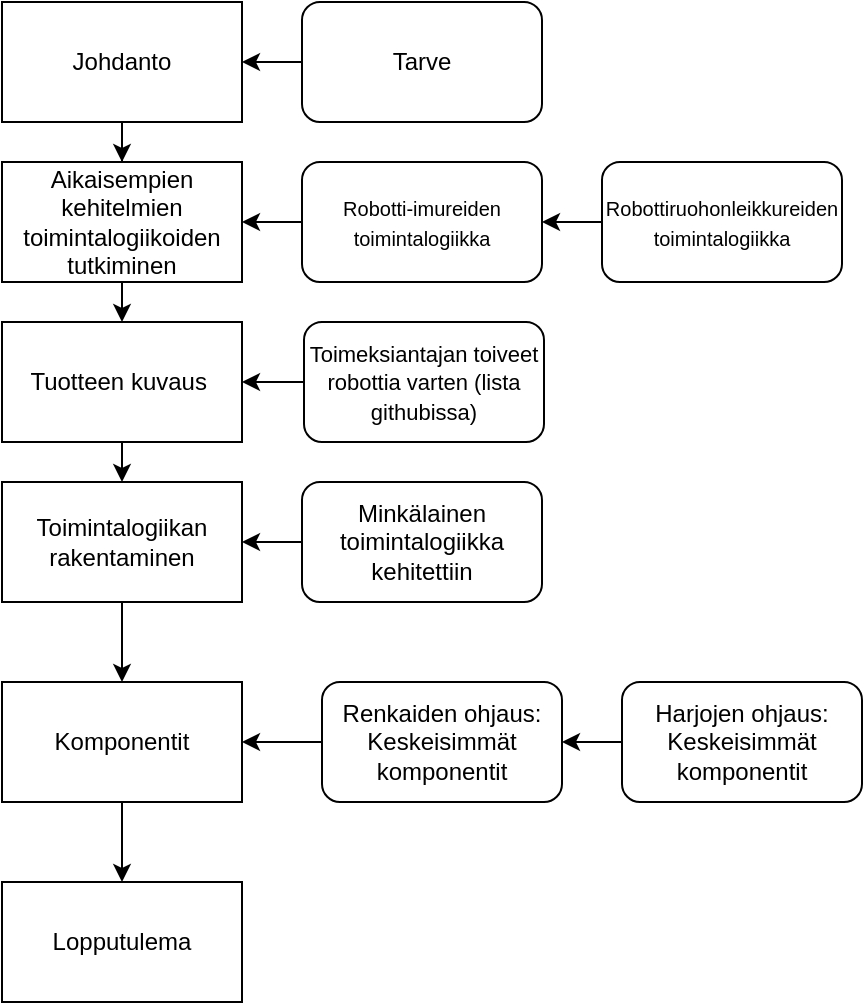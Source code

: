 <mxfile version="16.5.2" type="github">
  <diagram id="oQeZkwXzfm3SIni4WCjP" name="Page-1">
    <mxGraphModel dx="580" dy="443" grid="1" gridSize="10" guides="1" tooltips="1" connect="1" arrows="1" fold="1" page="1" pageScale="1" pageWidth="827" pageHeight="1169" math="0" shadow="0">
      <root>
        <mxCell id="0" />
        <mxCell id="1" parent="0" />
        <mxCell id="8YuRQceYXNouaps_eJ_H-20" style="edgeStyle=orthogonalEdgeStyle;rounded=0;orthogonalLoop=1;jettySize=auto;html=1;exitX=0.5;exitY=1;exitDx=0;exitDy=0;" parent="1" source="8YuRQceYXNouaps_eJ_H-1" target="8YuRQceYXNouaps_eJ_H-4" edge="1">
          <mxGeometry relative="1" as="geometry" />
        </mxCell>
        <mxCell id="8YuRQceYXNouaps_eJ_H-1" value="Johdanto" style="rounded=0;whiteSpace=wrap;html=1;" parent="1" vertex="1">
          <mxGeometry x="80" y="110" width="120" height="60" as="geometry" />
        </mxCell>
        <mxCell id="8YuRQceYXNouaps_eJ_H-10" style="edgeStyle=orthogonalEdgeStyle;rounded=0;orthogonalLoop=1;jettySize=auto;html=1;exitX=0.5;exitY=1;exitDx=0;exitDy=0;entryX=0.5;entryY=0;entryDx=0;entryDy=0;" parent="1" source="8YuRQceYXNouaps_eJ_H-2" target="8YuRQceYXNouaps_eJ_H-3" edge="1">
          <mxGeometry relative="1" as="geometry" />
        </mxCell>
        <mxCell id="8YuRQceYXNouaps_eJ_H-2" value="Toimintalogiikan rakentaminen" style="rounded=0;whiteSpace=wrap;html=1;" parent="1" vertex="1">
          <mxGeometry x="80" y="350" width="120" height="60" as="geometry" />
        </mxCell>
        <mxCell id="8YuRQceYXNouaps_eJ_H-23" style="edgeStyle=orthogonalEdgeStyle;rounded=0;orthogonalLoop=1;jettySize=auto;html=1;exitX=0.5;exitY=1;exitDx=0;exitDy=0;entryX=0.5;entryY=0;entryDx=0;entryDy=0;" parent="1" source="8YuRQceYXNouaps_eJ_H-3" target="8YuRQceYXNouaps_eJ_H-22" edge="1">
          <mxGeometry relative="1" as="geometry" />
        </mxCell>
        <mxCell id="8YuRQceYXNouaps_eJ_H-3" value="Komponentit" style="whiteSpace=wrap;html=1;" parent="1" vertex="1">
          <mxGeometry x="80" y="450" width="120" height="60" as="geometry" />
        </mxCell>
        <mxCell id="3fbxxqJMh8eJSi5g2v8n-7" style="edgeStyle=orthogonalEdgeStyle;rounded=0;orthogonalLoop=1;jettySize=auto;html=1;exitX=0.5;exitY=1;exitDx=0;exitDy=0;fontSize=12;entryX=0.5;entryY=0;entryDx=0;entryDy=0;" edge="1" parent="1" source="8YuRQceYXNouaps_eJ_H-4" target="3fbxxqJMh8eJSi5g2v8n-6">
          <mxGeometry relative="1" as="geometry">
            <mxPoint x="140" y="260" as="targetPoint" />
          </mxGeometry>
        </mxCell>
        <mxCell id="8YuRQceYXNouaps_eJ_H-4" value="Aikaisempien kehitelmien toimintalogiikoiden tutkiminen" style="whiteSpace=wrap;html=1;" parent="1" vertex="1">
          <mxGeometry x="80" y="190" width="120" height="60" as="geometry" />
        </mxCell>
        <mxCell id="3fbxxqJMh8eJSi5g2v8n-5" style="edgeStyle=orthogonalEdgeStyle;rounded=0;orthogonalLoop=1;jettySize=auto;html=1;exitX=0;exitY=0.5;exitDx=0;exitDy=0;entryX=1;entryY=0.5;entryDx=0;entryDy=0;fontSize=12;" edge="1" parent="1" source="8YuRQceYXNouaps_eJ_H-6" target="8YuRQceYXNouaps_eJ_H-1">
          <mxGeometry relative="1" as="geometry" />
        </mxCell>
        <mxCell id="8YuRQceYXNouaps_eJ_H-6" value="Tarve" style="rounded=1;whiteSpace=wrap;html=1;" parent="1" vertex="1">
          <mxGeometry x="230" y="110" width="120" height="60" as="geometry" />
        </mxCell>
        <mxCell id="8YuRQceYXNouaps_eJ_H-19" style="edgeStyle=orthogonalEdgeStyle;rounded=0;orthogonalLoop=1;jettySize=auto;html=1;exitX=0;exitY=0.5;exitDx=0;exitDy=0;entryX=1;entryY=0.5;entryDx=0;entryDy=0;" parent="1" source="8YuRQceYXNouaps_eJ_H-12" target="8YuRQceYXNouaps_eJ_H-4" edge="1">
          <mxGeometry relative="1" as="geometry" />
        </mxCell>
        <mxCell id="8YuRQceYXNouaps_eJ_H-12" value="&lt;font style=&quot;font-size: 10px&quot;&gt;Robotti-imureiden toimintalogiikka&lt;/font&gt;" style="rounded=1;whiteSpace=wrap;html=1;" parent="1" vertex="1">
          <mxGeometry x="230" y="190" width="120" height="60" as="geometry" />
        </mxCell>
        <mxCell id="8YuRQceYXNouaps_eJ_H-18" style="edgeStyle=orthogonalEdgeStyle;rounded=0;orthogonalLoop=1;jettySize=auto;html=1;exitX=0;exitY=0.5;exitDx=0;exitDy=0;entryX=1;entryY=0.5;entryDx=0;entryDy=0;" parent="1" source="8YuRQceYXNouaps_eJ_H-14" target="8YuRQceYXNouaps_eJ_H-2" edge="1">
          <mxGeometry relative="1" as="geometry" />
        </mxCell>
        <mxCell id="8YuRQceYXNouaps_eJ_H-14" value="Minkälainen toimintalogiikka kehitettiin" style="rounded=1;whiteSpace=wrap;html=1;" parent="1" vertex="1">
          <mxGeometry x="230" y="350" width="120" height="60" as="geometry" />
        </mxCell>
        <mxCell id="8YuRQceYXNouaps_eJ_H-17" style="edgeStyle=orthogonalEdgeStyle;rounded=0;orthogonalLoop=1;jettySize=auto;html=1;exitX=0;exitY=0.5;exitDx=0;exitDy=0;entryX=1;entryY=0.5;entryDx=0;entryDy=0;" parent="1" source="8YuRQceYXNouaps_eJ_H-16" target="8YuRQceYXNouaps_eJ_H-3" edge="1">
          <mxGeometry relative="1" as="geometry" />
        </mxCell>
        <mxCell id="8YuRQceYXNouaps_eJ_H-16" value="Renkaiden ohjaus: Keskeisimmät komponentit" style="rounded=1;whiteSpace=wrap;html=1;" parent="1" vertex="1">
          <mxGeometry x="240" y="450" width="120" height="60" as="geometry" />
        </mxCell>
        <mxCell id="8YuRQceYXNouaps_eJ_H-22" value="Lopputulema" style="rounded=0;whiteSpace=wrap;html=1;" parent="1" vertex="1">
          <mxGeometry x="80" y="550" width="120" height="60" as="geometry" />
        </mxCell>
        <mxCell id="3fbxxqJMh8eJSi5g2v8n-2" style="edgeStyle=orthogonalEdgeStyle;rounded=0;orthogonalLoop=1;jettySize=auto;html=1;exitX=0;exitY=0.5;exitDx=0;exitDy=0;entryX=1;entryY=0.5;entryDx=0;entryDy=0;" edge="1" parent="1" source="3fbxxqJMh8eJSi5g2v8n-1" target="8YuRQceYXNouaps_eJ_H-12">
          <mxGeometry relative="1" as="geometry" />
        </mxCell>
        <mxCell id="3fbxxqJMh8eJSi5g2v8n-1" value="&lt;div&gt;&lt;span&gt;&lt;font style=&quot;font-size: 10px&quot;&gt;Robottiruohonleikkureiden toimintalogiikka&lt;/font&gt;&lt;/span&gt;&lt;/div&gt;" style="rounded=1;whiteSpace=wrap;html=1;align=center;" vertex="1" parent="1">
          <mxGeometry x="380" y="190" width="120" height="60" as="geometry" />
        </mxCell>
        <mxCell id="3fbxxqJMh8eJSi5g2v8n-4" style="edgeStyle=orthogonalEdgeStyle;rounded=0;orthogonalLoop=1;jettySize=auto;html=1;exitX=0;exitY=0.5;exitDx=0;exitDy=0;entryX=1;entryY=0.5;entryDx=0;entryDy=0;fontSize=10;" edge="1" parent="1" source="3fbxxqJMh8eJSi5g2v8n-3" target="8YuRQceYXNouaps_eJ_H-16">
          <mxGeometry relative="1" as="geometry" />
        </mxCell>
        <mxCell id="3fbxxqJMh8eJSi5g2v8n-3" value="&lt;font style=&quot;font-size: 12px&quot;&gt;Harjojen ohjaus: Keskeisimmät komponentit&lt;/font&gt;" style="rounded=1;whiteSpace=wrap;html=1;fontSize=10;" vertex="1" parent="1">
          <mxGeometry x="390" y="450" width="120" height="60" as="geometry" />
        </mxCell>
        <mxCell id="3fbxxqJMh8eJSi5g2v8n-8" style="edgeStyle=orthogonalEdgeStyle;rounded=0;orthogonalLoop=1;jettySize=auto;html=1;exitX=0.5;exitY=1;exitDx=0;exitDy=0;entryX=0.5;entryY=0;entryDx=0;entryDy=0;fontSize=12;" edge="1" parent="1" source="3fbxxqJMh8eJSi5g2v8n-6" target="8YuRQceYXNouaps_eJ_H-2">
          <mxGeometry relative="1" as="geometry" />
        </mxCell>
        <mxCell id="3fbxxqJMh8eJSi5g2v8n-6" value="Tuotteen kuvaus&amp;nbsp;" style="rounded=0;whiteSpace=wrap;html=1;fontSize=12;" vertex="1" parent="1">
          <mxGeometry x="80" y="270" width="120" height="60" as="geometry" />
        </mxCell>
        <mxCell id="3fbxxqJMh8eJSi5g2v8n-11" style="edgeStyle=orthogonalEdgeStyle;rounded=0;orthogonalLoop=1;jettySize=auto;html=1;exitX=0;exitY=0.5;exitDx=0;exitDy=0;entryX=1;entryY=0.5;entryDx=0;entryDy=0;fontSize=12;" edge="1" parent="1" source="3fbxxqJMh8eJSi5g2v8n-10" target="3fbxxqJMh8eJSi5g2v8n-6">
          <mxGeometry relative="1" as="geometry" />
        </mxCell>
        <mxCell id="3fbxxqJMh8eJSi5g2v8n-10" value="&lt;font style=&quot;font-size: 11px&quot;&gt;Toimeksiantajan toiveet robottia varten (lista githubissa)&lt;/font&gt;" style="rounded=1;whiteSpace=wrap;html=1;fontSize=12;" vertex="1" parent="1">
          <mxGeometry x="231" y="270" width="120" height="60" as="geometry" />
        </mxCell>
      </root>
    </mxGraphModel>
  </diagram>
</mxfile>
